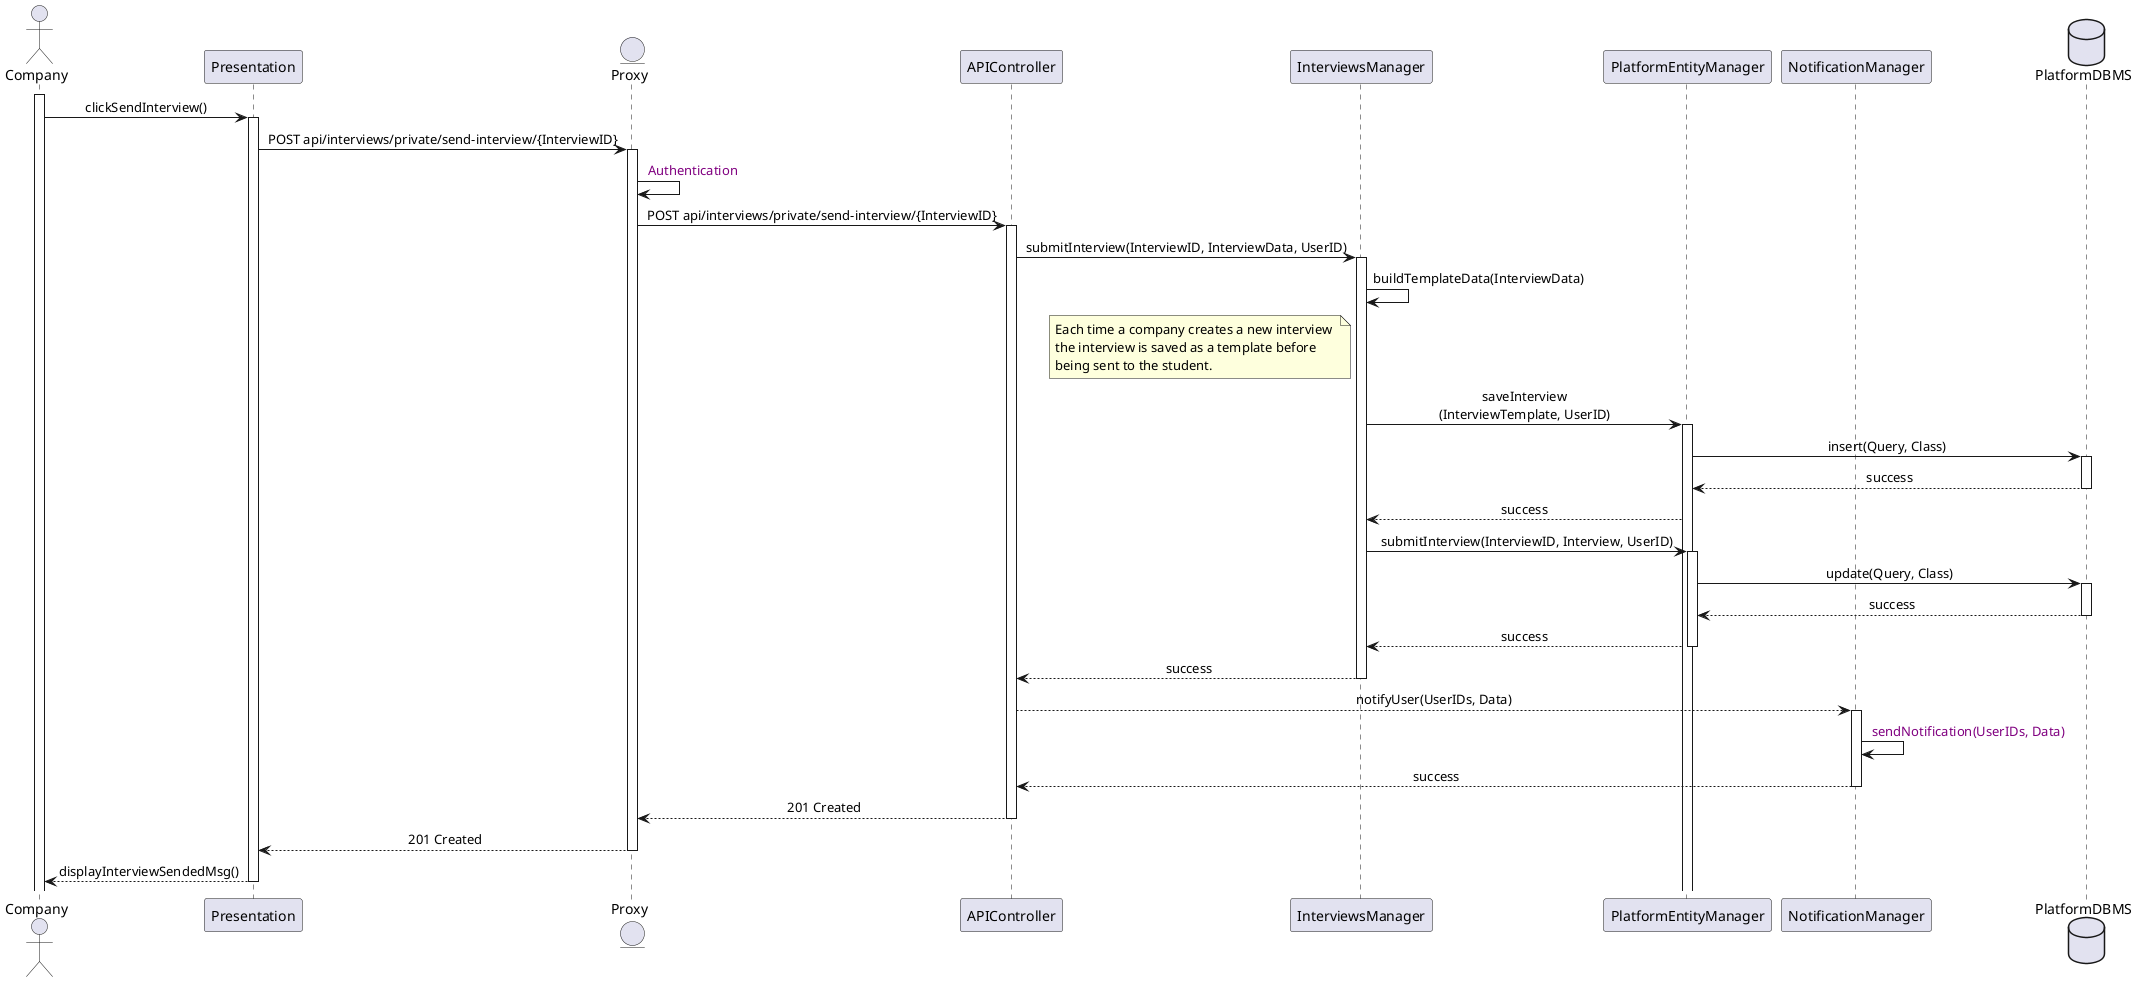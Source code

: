 @startuml CompanySubmitsInterview
skinparam sequenceMessageAlign center
actor       Company
participant Presentation
entity      Proxy
participant APIController
participant InterviewsManager
participant PlatformEntityManager
participant NotificationManager 
database    PlatformDBMS
activate Company
Company -> Presentation : clickSendInterview()
activate Presentation
Presentation -> Proxy ++ : POST api/interviews/private/send-interview/{InterviewID}
Proxy -> Proxy : <color:purple> Authentication
Proxy -> APIController : POST api/interviews/private/send-interview/{InterviewID}
activate APIController
APIController -> InterviewsManager : submitInterview(InterviewID, InterviewData, UserID)
activate InterviewsManager
InterviewsManager -> InterviewsManager : buildTemplateData(InterviewData)
note left of InterviewsManager 
    Each time a company creates a new interview 
    the interview is saved as a template before
    being sent to the student.
end note
InterviewsManager -> PlatformEntityManager : saveInterview\n(InterviewTemplate, UserID)
activate PlatformEntityManager
PlatformEntityManager -> PlatformDBMS : insert(Query, Class)
activate PlatformDBMS
PlatformDBMS --> PlatformEntityManager : success
deactivate PlatformDBMS
PlatformEntityManager --> InterviewsManager : success
InterviewsManager -> PlatformEntityManager : submitInterview(InterviewID, Interview, UserID)
activate PlatformEntityManager
PlatformEntityManager -> PlatformDBMS : update(Query, Class)
activate PlatformDBMS
PlatformDBMS --> PlatformEntityManager : success
deactivate PlatformDBMS
PlatformEntityManager --> InterviewsManager : success
deactivate PlatformEntityManager
InterviewsManager --> APIController : success
deactivate InterviewsManager
APIController --> NotificationManager : notifyUser(UserIDs, Data)
activate NotificationManager
NotificationManager -> NotificationManager : <color:purple> sendNotification(UserIDs, Data)
NotificationManager --> APIController : success
deactivate NotificationManager
APIController --> Proxy : 201 Created
deactivate APIController
Proxy --> Presentation : 201 Created
deactivate Proxy
Presentation --> Company : displayInterviewSendedMsg()
deactivate Presentation





